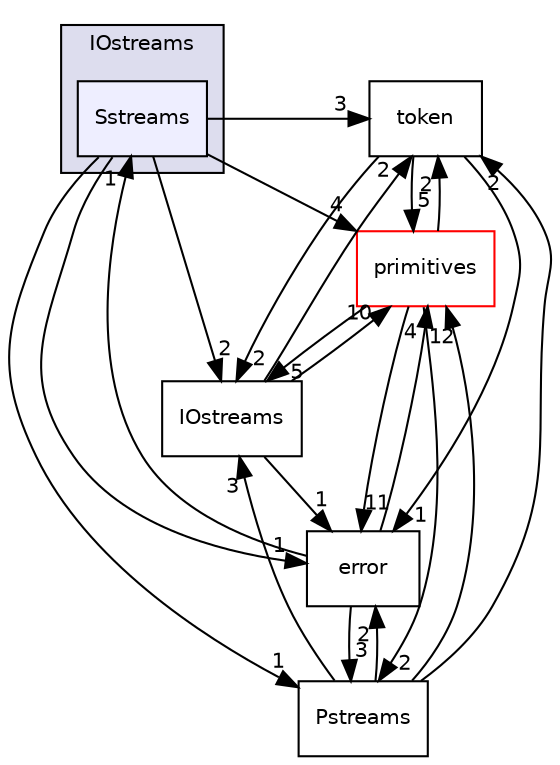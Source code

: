 digraph "src/OpenFOAM/db/IOstreams/Sstreams" {
  bgcolor=transparent;
  compound=true
  node [ fontsize="10", fontname="Helvetica"];
  edge [ labelfontsize="10", labelfontname="Helvetica"];
  subgraph clusterdir_466e4f5b4cc1582939ab4ceba36098d8 {
    graph [ bgcolor="#ddddee", pencolor="black", label="IOstreams" fontname="Helvetica", fontsize="10", URL="dir_466e4f5b4cc1582939ab4ceba36098d8.html"]
  dir_05a8697d464c96d3323cd908b61b5361 [shape=box, label="Sstreams", style="filled", fillcolor="#eeeeff", pencolor="black", URL="dir_05a8697d464c96d3323cd908b61b5361.html"];
  }
  dir_d7bb18f9aea880d5d260c6eb9634ad53 [shape=box label="token" URL="dir_d7bb18f9aea880d5d260c6eb9634ad53.html"];
  dir_b0a74f56c151a0d905a130de42a6b451 [shape=box label="Pstreams" URL="dir_b0a74f56c151a0d905a130de42a6b451.html"];
  dir_3e50f45338116b169052b428016851aa [shape=box label="primitives" color="red" URL="dir_3e50f45338116b169052b428016851aa.html"];
  dir_5b778b533e0642b15b61ea7e4b236f8c [shape=box label="error" URL="dir_5b778b533e0642b15b61ea7e4b236f8c.html"];
  dir_3bcf6d087081efad30da69158be5063e [shape=box label="IOstreams" URL="dir_3bcf6d087081efad30da69158be5063e.html"];
  dir_05a8697d464c96d3323cd908b61b5361->dir_d7bb18f9aea880d5d260c6eb9634ad53 [headlabel="3", labeldistance=1.5 headhref="dir_002001_002003.html"];
  dir_05a8697d464c96d3323cd908b61b5361->dir_b0a74f56c151a0d905a130de42a6b451 [headlabel="1", labeldistance=1.5 headhref="dir_002001_001997.html"];
  dir_05a8697d464c96d3323cd908b61b5361->dir_3e50f45338116b169052b428016851aa [headlabel="4", labeldistance=1.5 headhref="dir_002001_002325.html"];
  dir_05a8697d464c96d3323cd908b61b5361->dir_5b778b533e0642b15b61ea7e4b236f8c [headlabel="1", labeldistance=1.5 headhref="dir_002001_001973.html"];
  dir_05a8697d464c96d3323cd908b61b5361->dir_3bcf6d087081efad30da69158be5063e [headlabel="2", labeldistance=1.5 headhref="dir_002001_001996.html"];
  dir_d7bb18f9aea880d5d260c6eb9634ad53->dir_3e50f45338116b169052b428016851aa [headlabel="5", labeldistance=1.5 headhref="dir_002003_002325.html"];
  dir_d7bb18f9aea880d5d260c6eb9634ad53->dir_5b778b533e0642b15b61ea7e4b236f8c [headlabel="1", labeldistance=1.5 headhref="dir_002003_001973.html"];
  dir_d7bb18f9aea880d5d260c6eb9634ad53->dir_3bcf6d087081efad30da69158be5063e [headlabel="2", labeldistance=1.5 headhref="dir_002003_001996.html"];
  dir_b0a74f56c151a0d905a130de42a6b451->dir_d7bb18f9aea880d5d260c6eb9634ad53 [headlabel="2", labeldistance=1.5 headhref="dir_001997_002003.html"];
  dir_b0a74f56c151a0d905a130de42a6b451->dir_3e50f45338116b169052b428016851aa [headlabel="12", labeldistance=1.5 headhref="dir_001997_002325.html"];
  dir_b0a74f56c151a0d905a130de42a6b451->dir_5b778b533e0642b15b61ea7e4b236f8c [headlabel="2", labeldistance=1.5 headhref="dir_001997_001973.html"];
  dir_b0a74f56c151a0d905a130de42a6b451->dir_3bcf6d087081efad30da69158be5063e [headlabel="3", labeldistance=1.5 headhref="dir_001997_001996.html"];
  dir_3e50f45338116b169052b428016851aa->dir_d7bb18f9aea880d5d260c6eb9634ad53 [headlabel="2", labeldistance=1.5 headhref="dir_002325_002003.html"];
  dir_3e50f45338116b169052b428016851aa->dir_b0a74f56c151a0d905a130de42a6b451 [headlabel="2", labeldistance=1.5 headhref="dir_002325_001997.html"];
  dir_3e50f45338116b169052b428016851aa->dir_5b778b533e0642b15b61ea7e4b236f8c [headlabel="11", labeldistance=1.5 headhref="dir_002325_001973.html"];
  dir_3e50f45338116b169052b428016851aa->dir_3bcf6d087081efad30da69158be5063e [headlabel="5", labeldistance=1.5 headhref="dir_002325_001996.html"];
  dir_5b778b533e0642b15b61ea7e4b236f8c->dir_05a8697d464c96d3323cd908b61b5361 [headlabel="1", labeldistance=1.5 headhref="dir_001973_002001.html"];
  dir_5b778b533e0642b15b61ea7e4b236f8c->dir_b0a74f56c151a0d905a130de42a6b451 [headlabel="3", labeldistance=1.5 headhref="dir_001973_001997.html"];
  dir_5b778b533e0642b15b61ea7e4b236f8c->dir_3e50f45338116b169052b428016851aa [headlabel="4", labeldistance=1.5 headhref="dir_001973_002325.html"];
  dir_3bcf6d087081efad30da69158be5063e->dir_d7bb18f9aea880d5d260c6eb9634ad53 [headlabel="2", labeldistance=1.5 headhref="dir_001996_002003.html"];
  dir_3bcf6d087081efad30da69158be5063e->dir_3e50f45338116b169052b428016851aa [headlabel="10", labeldistance=1.5 headhref="dir_001996_002325.html"];
  dir_3bcf6d087081efad30da69158be5063e->dir_5b778b533e0642b15b61ea7e4b236f8c [headlabel="1", labeldistance=1.5 headhref="dir_001996_001973.html"];
}
